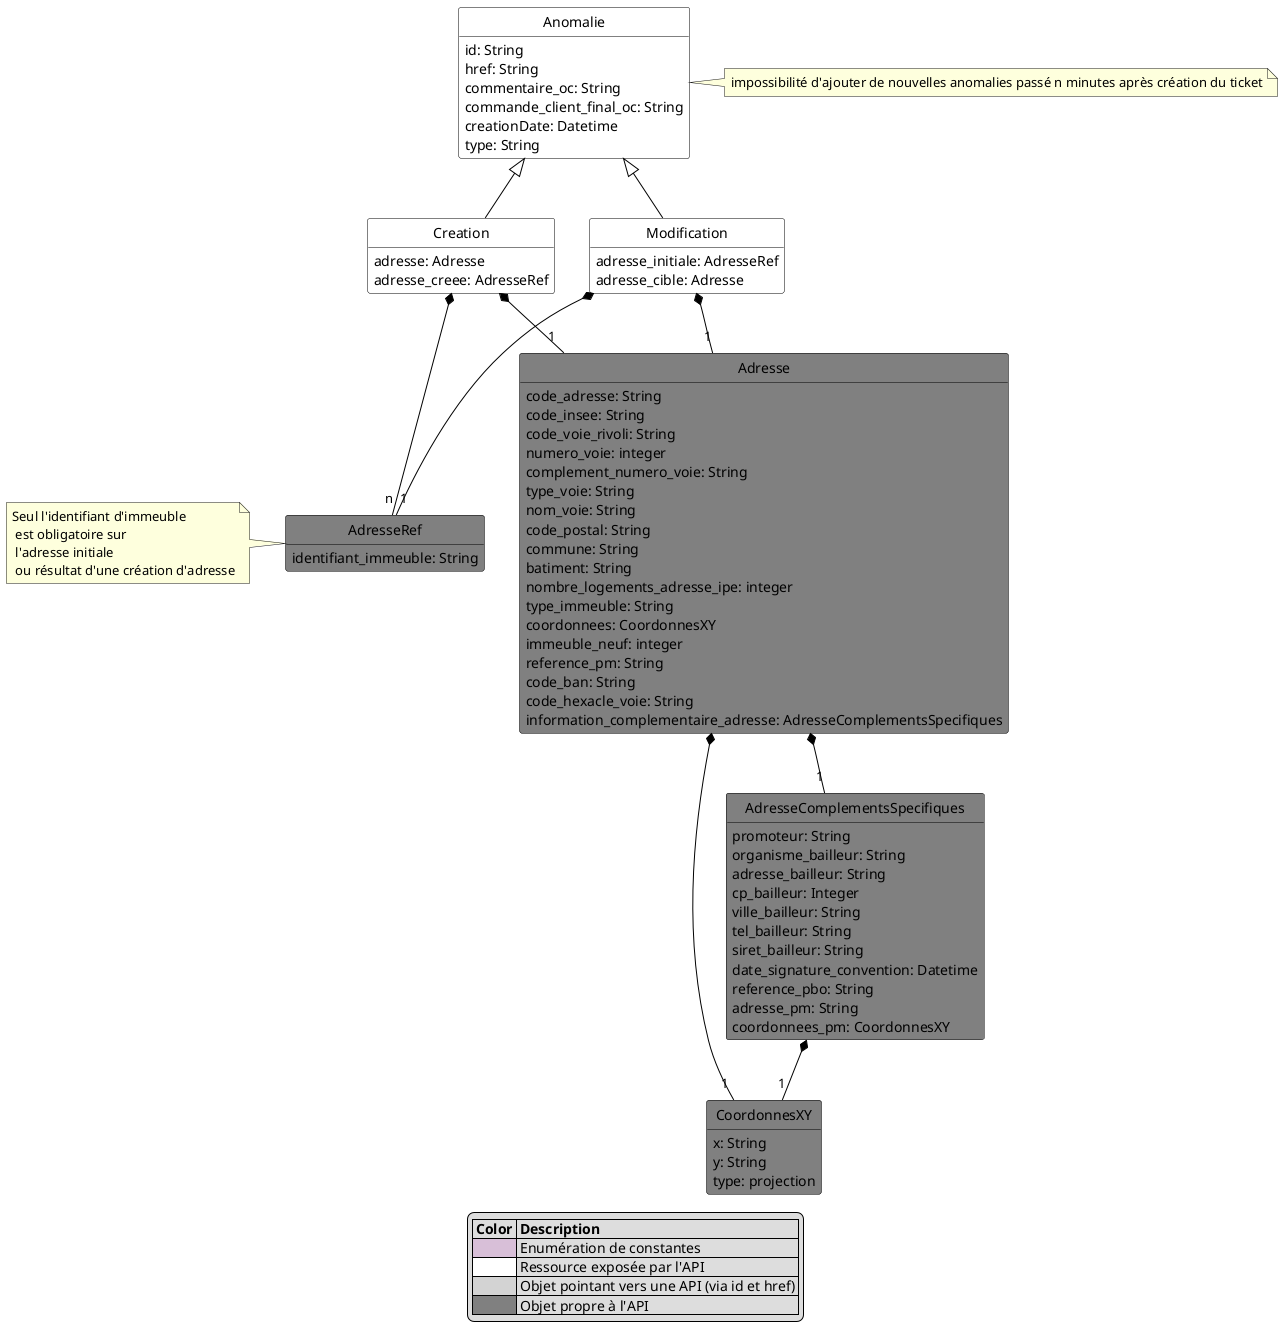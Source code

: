 @startuml
hide circle
hide methods
hide stereotype
show <<Enumeration>> stereotype
skinparam class {
   BackgroundColor<<Enumeration>> #Thistle
   BackgroundColor<<Ref>> #LightGrey
   BackgroundColor<<Pivot>> #FFFFFFF
   BackgroundColor #Grey
   BorderColor #Black
   ArrowColor #Black
}

class Anomalie <<Pivot>> {
    id: String
    href: String
    commentaire_oc: String
    commande_client_final_oc: String
    creationDate: Datetime
    type: String
}
note right of Anomalie: impossibilité d'ajouter de nouvelles anomalies passé n minutes après création du ticket 

class Creation <<Pivot>> {
    adresse: Adresse
    adresse_creee: AdresseRef
}
Anomalie <|-- Creation
Creation *-- "1" Adresse
Creation *-- "n" AdresseRef


class Modification <<Pivot>> {
    adresse_initiale: AdresseRef
    adresse_cible: Adresse
}
Anomalie <|-- Modification
Modification *-- "1" Adresse
Modification *-- "1" AdresseRef

class Adresse {
    code_adresse: String
    code_insee: String
    code_voie_rivoli: String
    numero_voie: integer
    complement_numero_voie: String
    type_voie: String
    nom_voie: String
    code_postal: String
    commune: String
    batiment: String
    nombre_logements_adresse_ipe: integer
    type_immeuble: String
    coordonnees: CoordonnesXY
    immeuble_neuf: integer
    reference_pm: String
    code_ban: String
    code_hexacle_voie: String
    information_complementaire_adresse: AdresseComplementsSpecifiques
}
Adresse *--"1" CoordonnesXY
Adresse *--"1" AdresseComplementsSpecifiques

class AdresseRef {
    identifiant_immeuble: String
}
note left of AdresseRef: Seul l'identifiant d'immeuble\n est obligatoire sur \n l'adresse initiale \n ou résultat d'une création d'adresse 

class AdresseComplementsSpecifiques {
    promoteur: String
    organisme_bailleur: String
    adresse_bailleur: String
    cp_bailleur: Integer
    ville_bailleur: String
    tel_bailleur: String
    siret_bailleur: String
    date_signature_convention: Datetime
    reference_pbo: String
    adresse_pm: String
    coordonnees_pm: CoordonnesXY
}
AdresseComplementsSpecifiques *--"1" CoordonnesXY

class CoordonnesXY {
    x: String
    y: String
    type: projection
}

legend
    |= Color |= Description |
    |<#Thistle>| Enumération de constantes|
    |<#FFFFFF>| Ressource exposée par l'API |
    |<#LightGrey>| Objet pointant vers une API (via id et href) |
    |<#Grey>| Objet propre à l'API  |
endlegend

@enduml
